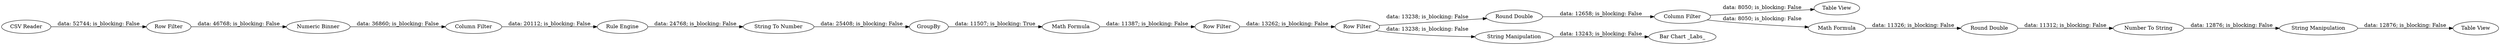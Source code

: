 digraph {
	"6341321915876662467_101" [label="Round Double"]
	"6341321915876662467_103" [label="String Manipulation"]
	"6341321915876662467_17" [label="Column Filter"]
	"6341321915876662467_102" [label="Number To String"]
	"6341321915876662467_100" [label="Table View"]
	"6341321915876662467_9" [label="String To Number"]
	"6341321915876662467_16" [label="Round Double"]
	"6341321915876662467_105" [label="Numeric Binner"]
	"6341321915876662467_5" [label="Row Filter"]
	"6341321915876662467_18" [label="Table View"]
	"6341321915876662467_8" [label=GroupBy]
	"6341321915876662467_99" [label="Math Formula"]
	"6341321915876662467_3" [label="Rule Engine"]
	"6341321915876662467_14" [label="String Manipulation"]
	"6341321915876662467_6" [label="CSV Reader"]
	"6341321915876662467_106" [label="Row Filter"]
	"6341321915876662467_10" [label="Bar Chart _Labs_"]
	"6341321915876662467_7" [label="Column Filter"]
	"6341321915876662467_11" [label="Math Formula"]
	"6341321915876662467_12" [label="Row Filter"]
	"6341321915876662467_102" -> "6341321915876662467_103" [label="data: 12876; is_blocking: False"]
	"6341321915876662467_16" -> "6341321915876662467_17" [label="data: 12658; is_blocking: False"]
	"6341321915876662467_6" -> "6341321915876662467_5" [label="data: 52744; is_blocking: False"]
	"6341321915876662467_105" -> "6341321915876662467_7" [label="data: 36860; is_blocking: False"]
	"6341321915876662467_106" -> "6341321915876662467_14" [label="data: 13238; is_blocking: False"]
	"6341321915876662467_11" -> "6341321915876662467_12" [label="data: 11387; is_blocking: False"]
	"6341321915876662467_106" -> "6341321915876662467_16" [label="data: 13238; is_blocking: False"]
	"6341321915876662467_17" -> "6341321915876662467_99" [label="data: 8050; is_blocking: False"]
	"6341321915876662467_3" -> "6341321915876662467_9" [label="data: 24768; is_blocking: False"]
	"6341321915876662467_103" -> "6341321915876662467_100" [label="data: 12876; is_blocking: False"]
	"6341321915876662467_7" -> "6341321915876662467_3" [label="data: 20112; is_blocking: False"]
	"6341321915876662467_9" -> "6341321915876662467_8" [label="data: 25408; is_blocking: False"]
	"6341321915876662467_17" -> "6341321915876662467_18" [label="data: 8050; is_blocking: False"]
	"6341321915876662467_5" -> "6341321915876662467_105" [label="data: 46768; is_blocking: False"]
	"6341321915876662467_99" -> "6341321915876662467_101" [label="data: 11326; is_blocking: False"]
	"6341321915876662467_12" -> "6341321915876662467_106" [label="data: 13262; is_blocking: False"]
	"6341321915876662467_8" -> "6341321915876662467_11" [label="data: 11507; is_blocking: True"]
	"6341321915876662467_14" -> "6341321915876662467_10" [label="data: 13243; is_blocking: False"]
	"6341321915876662467_101" -> "6341321915876662467_102" [label="data: 11312; is_blocking: False"]
	rankdir=LR
}
